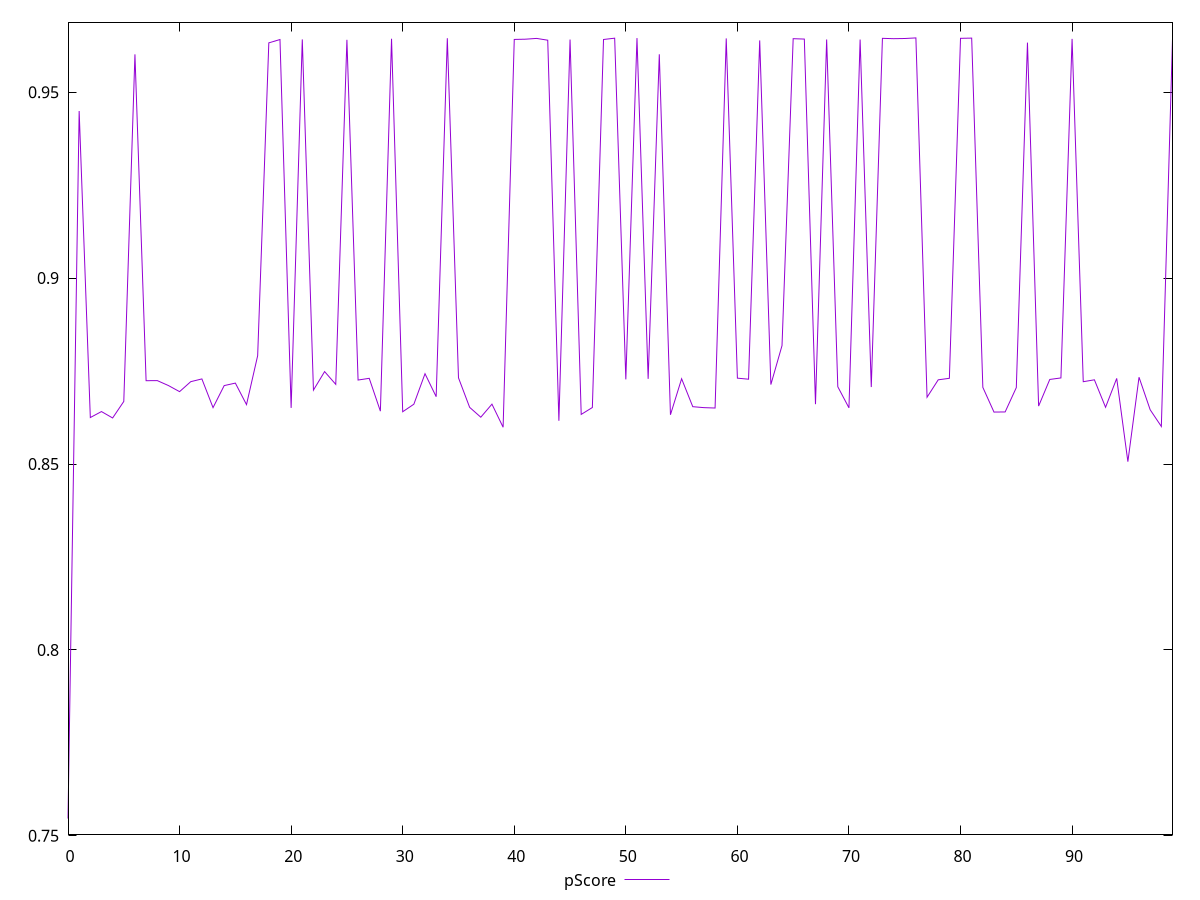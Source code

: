 reset

$pScore <<EOF
0 0.7546593985790238
1 0.944934093188106
2 0.862497411249614
3 0.8641021474390544
4 0.8623794539115062
5 0.8668256409536166
6 0.9601721598299378
7 0.872401755154833
8 0.8724306845159802
9 0.8711014136382866
10 0.8694589693657512
11 0.8721387461550367
12 0.8728819442522574
13 0.8651645223856925
14 0.8710882122358043
15 0.8717578579108869
16 0.8659708717836546
17 0.879137234462068
18 0.9632611595352618
19 0.9641538021696383
20 0.865087230815221
21 0.9641889285786122
22 0.8698724521772776
23 0.8748507584939659
24 0.8714180331049896
25 0.964075729002494
26 0.8725810907673767
27 0.8730409649175361
28 0.8642120013569947
29 0.9643627019533196
30 0.8640531116709849
31 0.8660806875422113
32 0.8742829628763686
33 0.8681000863293764
34 0.9645114152002021
35 0.8731775268648803
36 0.865239041770696
37 0.8625863435126299
38 0.866096349518333
39 0.8598852491698006
40 0.9641824432661402
41 0.9642463708661447
42 0.9644561062420091
43 0.9639741828907868
44 0.861619827759994
45 0.9641408711209744
46 0.8633361408936822
47 0.8651924944505931
48 0.9641648913216122
49 0.9645170012808866
50 0.8727558645881437
51 0.9645360480408234
52 0.8729026341823741
53 0.9601959154930735
54 0.8632392779792798
55 0.8729290489143475
56 0.8654154799840025
57 0.865157682176668
58 0.8650540425195761
59 0.9644473755677597
60 0.873087093932999
61 0.872804200699247
62 0.9639221495951188
63 0.8713623446141607
64 0.8818485255387019
65 0.9643847785831764
66 0.9642771535886163
67 0.8660928770579478
68 0.9641642022837766
69 0.8707773443628927
70 0.8651013221691385
71 0.9641405264676832
72 0.8706949571798156
73 0.9644755096789742
74 0.9643825815800656
75 0.9644300423738384
76 0.9645907444182893
77 0.8679528705360418
78 0.8726360428485503
79 0.8730473626832341
80 0.9644781436154852
81 0.9645378338605328
82 0.8706111627573433
83 0.863963798576308
84 0.8640042640254852
85 0.870547659925456
86 0.9633296116661008
87 0.8655769754093545
88 0.8727407350097592
89 0.8731480438356276
90 0.9643207979460092
91 0.872130739597549
92 0.8726419937391898
93 0.8652553727630727
94 0.8730222599763716
95 0.8506302181823271
96 0.873336211116299
97 0.8645832635336028
98 0.8600962737364513
99 0.9643292164749484
EOF

set key outside below
set xrange [0:99]
set yrange [0.7504607716622385:0.9687893713350746]
set trange [0.7504607716622385:0.9687893713350746]
set terminal svg size 640, 500 enhanced background rgb 'white'
set output "report_00017_2021-02-10T15-08-03.406Z/interactive/samples/pages+cached+noadtech+nomedia+nocss/pScore/values.svg"

plot $pScore title "pScore" with line

reset
